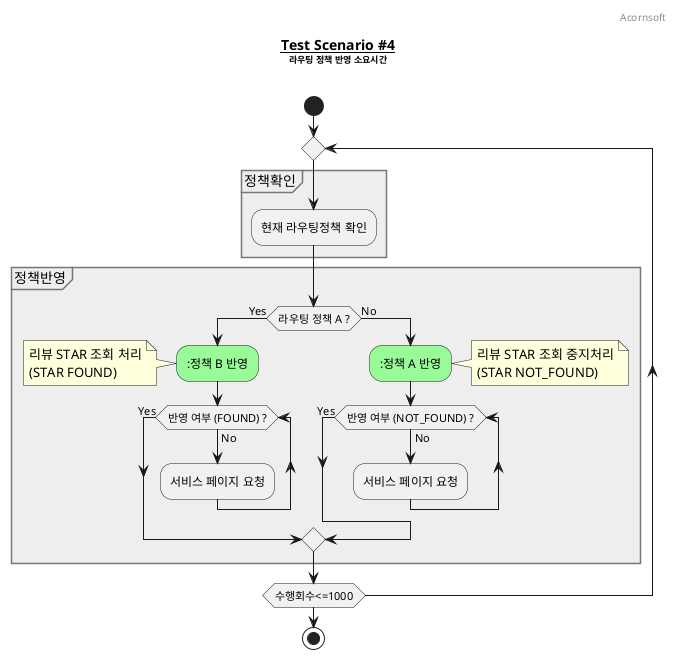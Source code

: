 @startuml

header Acornsoft
hide footbox
skinparam partition{
	BackgroundColor #eeeeee
	BorderColor #777777
}

title
	<u>Test Scenario #4</u>
	<font size="9">라우팅 정책 반영 소요시간</font>

end title


start

	repeat
		partition 정책확인 {
			:현재 라우팅정책 확인;
		}

		partition 정책반영 {
			if (라우팅 정책 A ?) then (Yes)
				#palegreen::정책 B 반영;
				note left
					리뷰 STAR 조회 처리
					(STAR FOUND)
				end note

				while (반영 여부 (FOUND) ?) is (No)
					:서비스 페이지 요청;
				endwhile (Yes)
			else (No)
				#palegreen::정책 A 반영;
				note right
					리뷰 STAR 조회 중지처리
					(STAR NOT_FOUND)
				end note

				while (반영 여부 (NOT_FOUND) ?) is (No)
					:서비스 페이지 요청;
				endwhile (Yes)
			endif
		}
	repeatwhile (수행회수<=1000)

stop


@enduml
